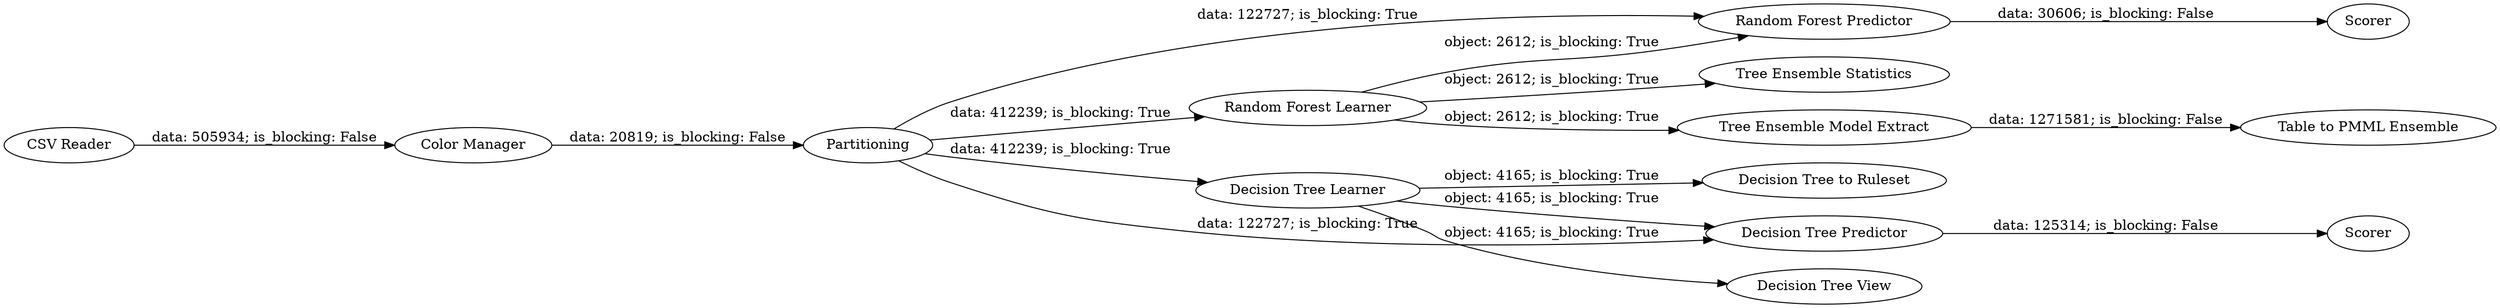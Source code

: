 digraph {
	"-1569450187473073052_6" [label=Partitioning]
	"-1569450187473073052_10" [label="Random Forest Predictor"]
	"-1569450187473073052_7" [label="Decision Tree Learner"]
	"-1569450187473073052_15" [label="Decision Tree to Ruleset"]
	"-1569450187473073052_16" [label="Tree Ensemble Statistics"]
	"-1569450187473073052_17" [label="Tree Ensemble Model Extract"]
	"-1569450187473073052_13" [label="CSV Reader"]
	"-1569450187473073052_18" [label="Table to PMML Ensemble"]
	"-1569450187473073052_12" [label=Scorer]
	"-1569450187473073052_5" [label="Color Manager"]
	"-1569450187473073052_11" [label=Scorer]
	"-1569450187473073052_8" [label="Decision Tree Predictor"]
	"-1569450187473073052_14" [label="Decision Tree View"]
	"-1569450187473073052_9" [label="Random Forest Learner"]
	"-1569450187473073052_17" -> "-1569450187473073052_18" [label="data: 1271581; is_blocking: False"]
	"-1569450187473073052_10" -> "-1569450187473073052_12" [label="data: 30606; is_blocking: False"]
	"-1569450187473073052_7" -> "-1569450187473073052_15" [label="object: 4165; is_blocking: True"]
	"-1569450187473073052_9" -> "-1569450187473073052_10" [label="object: 2612; is_blocking: True"]
	"-1569450187473073052_6" -> "-1569450187473073052_7" [label="data: 412239; is_blocking: True"]
	"-1569450187473073052_9" -> "-1569450187473073052_16" [label="object: 2612; is_blocking: True"]
	"-1569450187473073052_6" -> "-1569450187473073052_8" [label="data: 122727; is_blocking: True"]
	"-1569450187473073052_6" -> "-1569450187473073052_10" [label="data: 122727; is_blocking: True"]
	"-1569450187473073052_5" -> "-1569450187473073052_6" [label="data: 20819; is_blocking: False"]
	"-1569450187473073052_6" -> "-1569450187473073052_9" [label="data: 412239; is_blocking: True"]
	"-1569450187473073052_7" -> "-1569450187473073052_8" [label="object: 4165; is_blocking: True"]
	"-1569450187473073052_13" -> "-1569450187473073052_5" [label="data: 505934; is_blocking: False"]
	"-1569450187473073052_9" -> "-1569450187473073052_17" [label="object: 2612; is_blocking: True"]
	"-1569450187473073052_8" -> "-1569450187473073052_11" [label="data: 125314; is_blocking: False"]
	"-1569450187473073052_7" -> "-1569450187473073052_14" [label="object: 4165; is_blocking: True"]
	rankdir=LR
}
